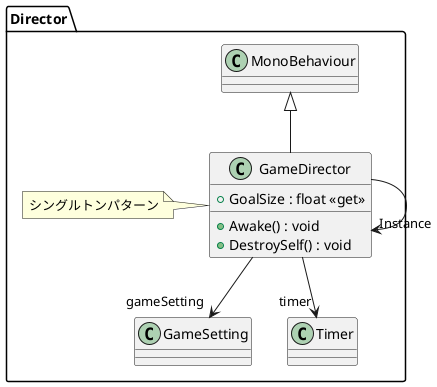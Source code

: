 @startuml
namespace Director{
class GameDirector {
    + GoalSize : float <<get>>
    + Awake() : void
    + DestroySelf() : void
}
MonoBehaviour <|-- GameDirector
GameDirector --> "gameSetting" GameSetting
GameDirector --> "timer" Timer
GameDirector --> "Instance" GameDirector
note left of GameDirector : シングルトンパターン
}
@enduml
